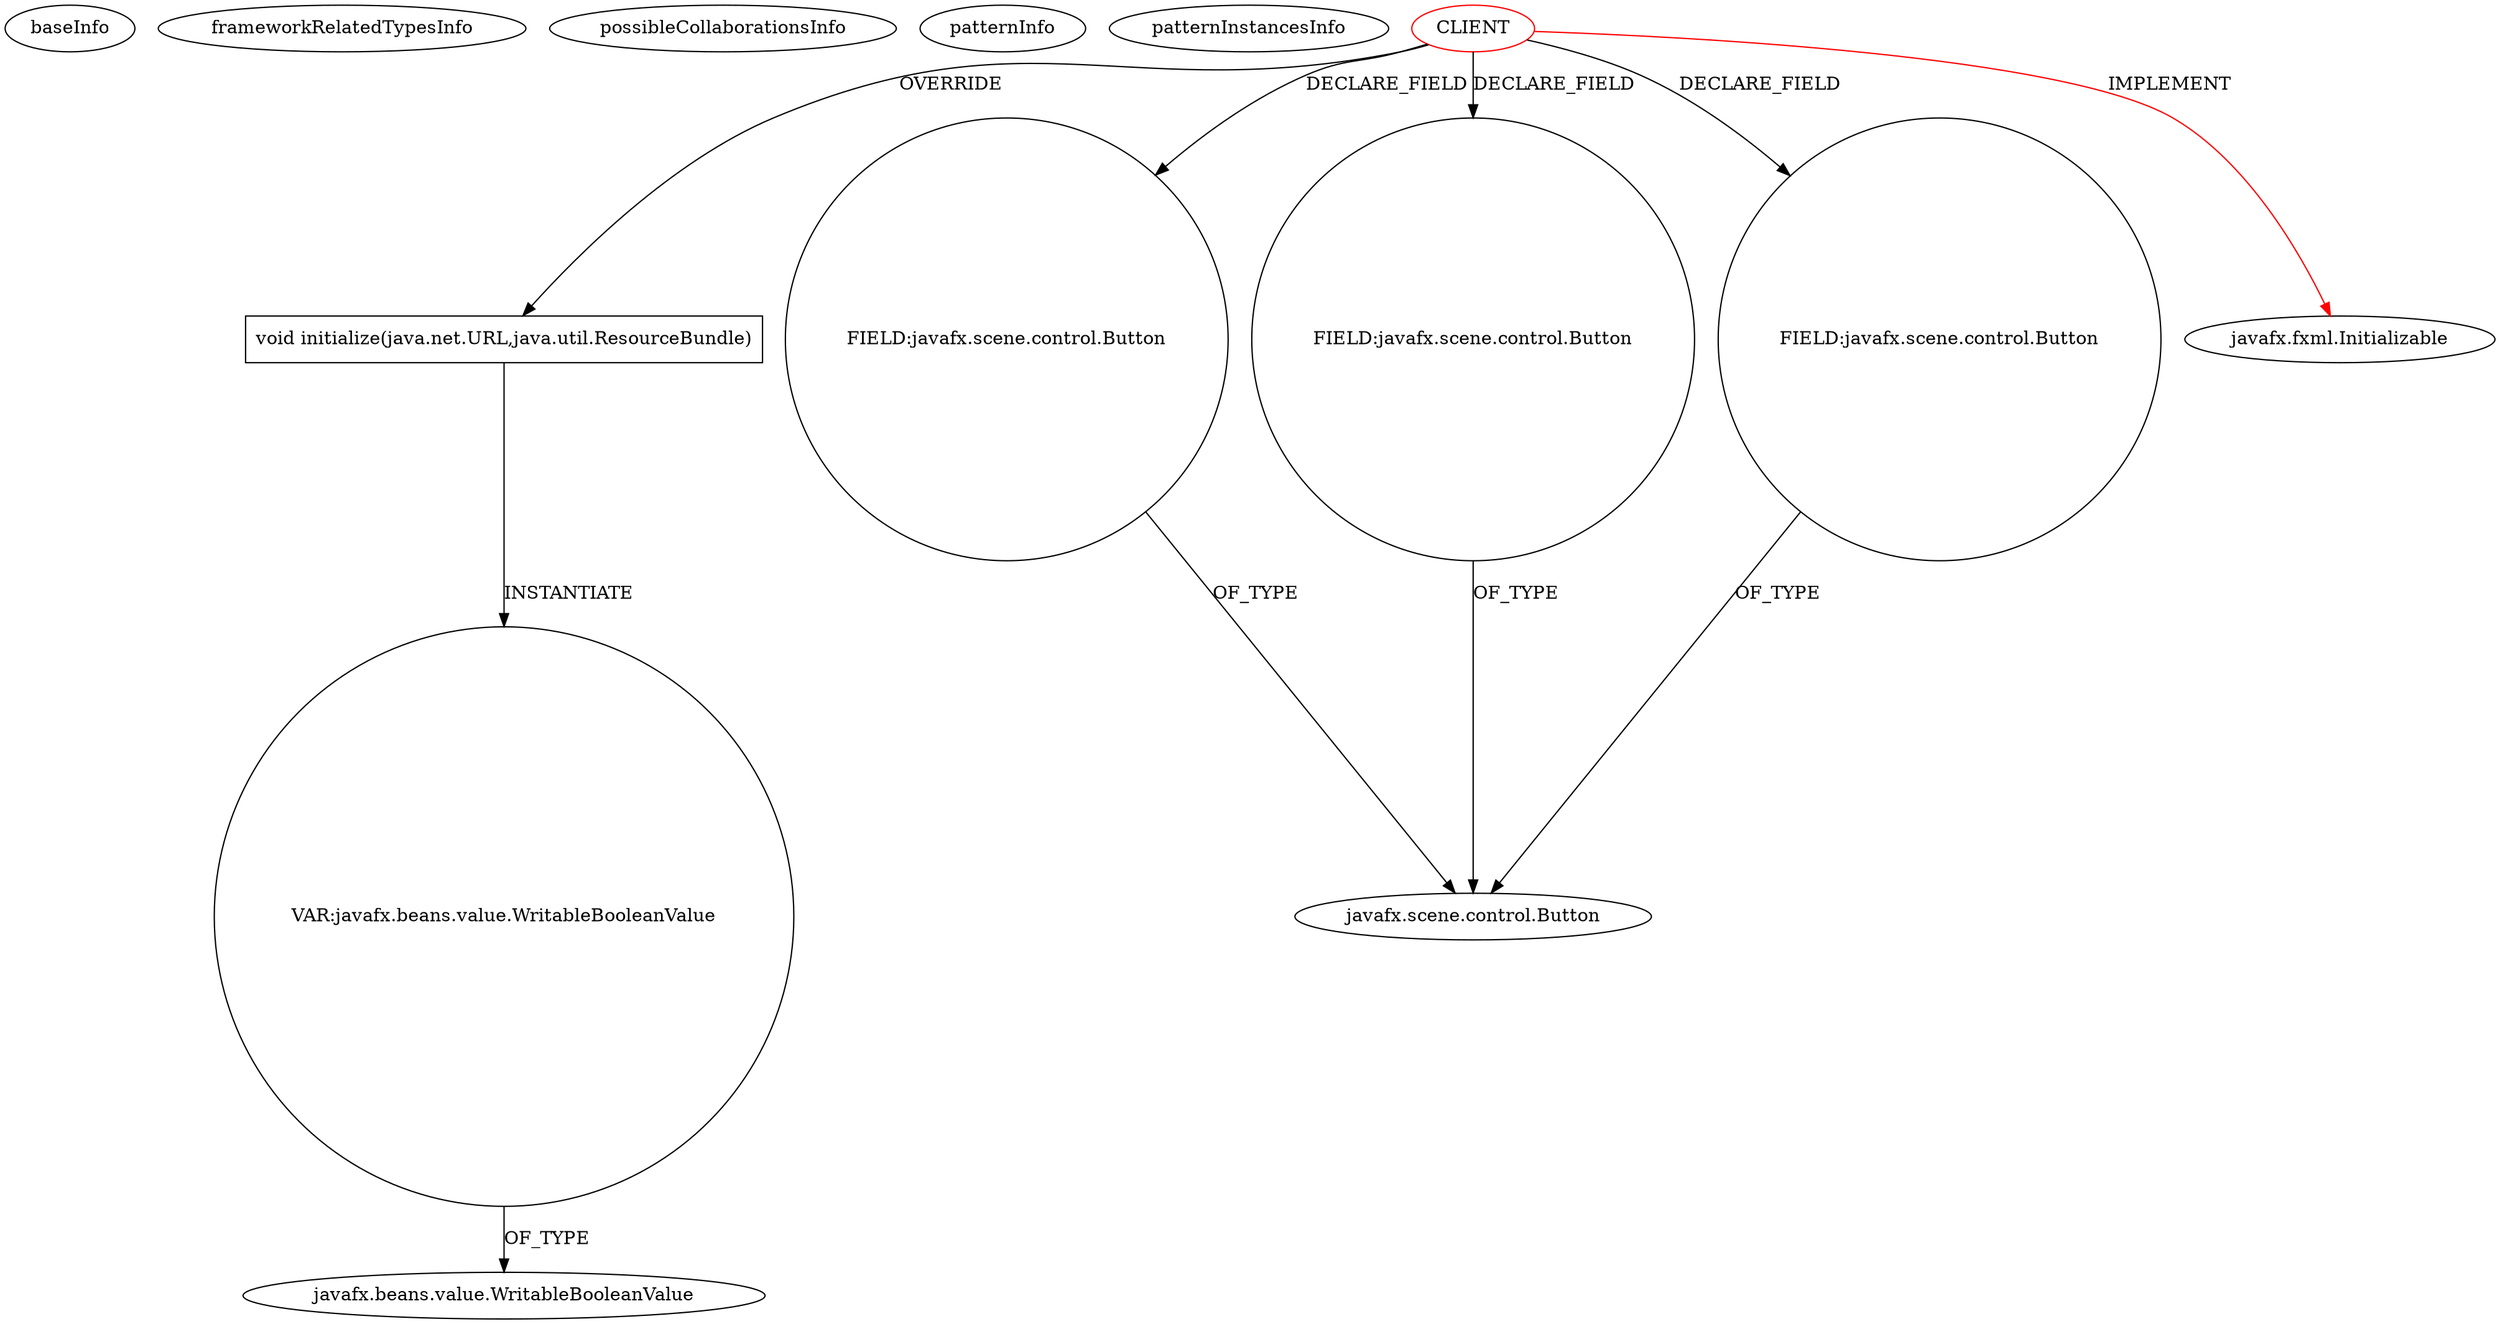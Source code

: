 digraph {
baseInfo[graphId=2451,category="pattern",isAnonymous=false,possibleRelation=false]
frameworkRelatedTypesInfo[0="javafx.fxml.Initializable"]
possibleCollaborationsInfo[]
patternInfo[frequency=2.0,patternRootClient=0]
patternInstancesInfo[0="PatrickOtt-ReservationManager~/PatrickOtt-ReservationManager/ReservationManager-master/src/main/java/de/professional_webworkx/reservationmanager/controller/MainController.java~MainController~1080",1="sk44-javafx-mirroring-tool~/sk44-javafx-mirroring-tool/javafx-mirroring-tool-master/src/main/java/sk44/mirroringtool/MainWindowController.java~MainWindowController~4211"]
88[label="javafx.beans.value.WritableBooleanValue",vertexType="FRAMEWORK_INTERFACE_TYPE",isFrameworkType=false]
86[label="VAR:javafx.beans.value.WritableBooleanValue",vertexType="VARIABLE_EXPRESION",isFrameworkType=false,shape=circle]
16[label="void initialize(java.net.URL,java.util.ResourceBundle)",vertexType="OVERRIDING_METHOD_DECLARATION",isFrameworkType=false,shape=box]
0[label="CLIENT",vertexType="ROOT_CLIENT_CLASS_DECLARATION",isFrameworkType=false,color=red]
2[label="FIELD:javafx.scene.control.Button",vertexType="FIELD_DECLARATION",isFrameworkType=false,shape=circle]
10[label="FIELD:javafx.scene.control.Button",vertexType="FIELD_DECLARATION",isFrameworkType=false,shape=circle]
8[label="FIELD:javafx.scene.control.Button",vertexType="FIELD_DECLARATION",isFrameworkType=false,shape=circle]
1[label="javafx.fxml.Initializable",vertexType="FRAMEWORK_INTERFACE_TYPE",isFrameworkType=false]
3[label="javafx.scene.control.Button",vertexType="FRAMEWORK_CLASS_TYPE",isFrameworkType=false]
2->3[label="OF_TYPE"]
0->16[label="OVERRIDE"]
0->8[label="DECLARE_FIELD"]
10->3[label="OF_TYPE"]
0->2[label="DECLARE_FIELD"]
86->88[label="OF_TYPE"]
8->3[label="OF_TYPE"]
16->86[label="INSTANTIATE"]
0->10[label="DECLARE_FIELD"]
0->1[label="IMPLEMENT",color=red]
}
